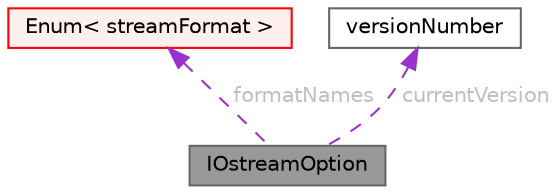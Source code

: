 digraph "IOstreamOption"
{
 // LATEX_PDF_SIZE
  bgcolor="transparent";
  edge [fontname=Helvetica,fontsize=10,labelfontname=Helvetica,labelfontsize=10];
  node [fontname=Helvetica,fontsize=10,shape=box,height=0.2,width=0.4];
  Node1 [id="Node000001",label="IOstreamOption",height=0.2,width=0.4,color="gray40", fillcolor="grey60", style="filled", fontcolor="black",tooltip="A simple container for options an IOstream can normally have."];
  Node2 -> Node1 [id="edge1_Node000001_Node000002",dir="back",color="darkorchid3",style="dashed",tooltip=" ",label=" formatNames",fontcolor="grey" ];
  Node2 [id="Node000002",label="Enum\< streamFormat \>",height=0.2,width=0.4,color="red", fillcolor="#FFF0F0", style="filled",URL="$classFoam_1_1Enum.html",tooltip=" "];
  Node4 -> Node1 [id="edge2_Node000001_Node000004",dir="back",color="darkorchid3",style="dashed",tooltip=" ",label=" currentVersion",fontcolor="grey" ];
  Node4 [id="Node000004",label="versionNumber",height=0.2,width=0.4,color="gray40", fillcolor="white", style="filled",URL="$classFoam_1_1IOstreamOption_1_1versionNumber.html",tooltip=" "];
}
